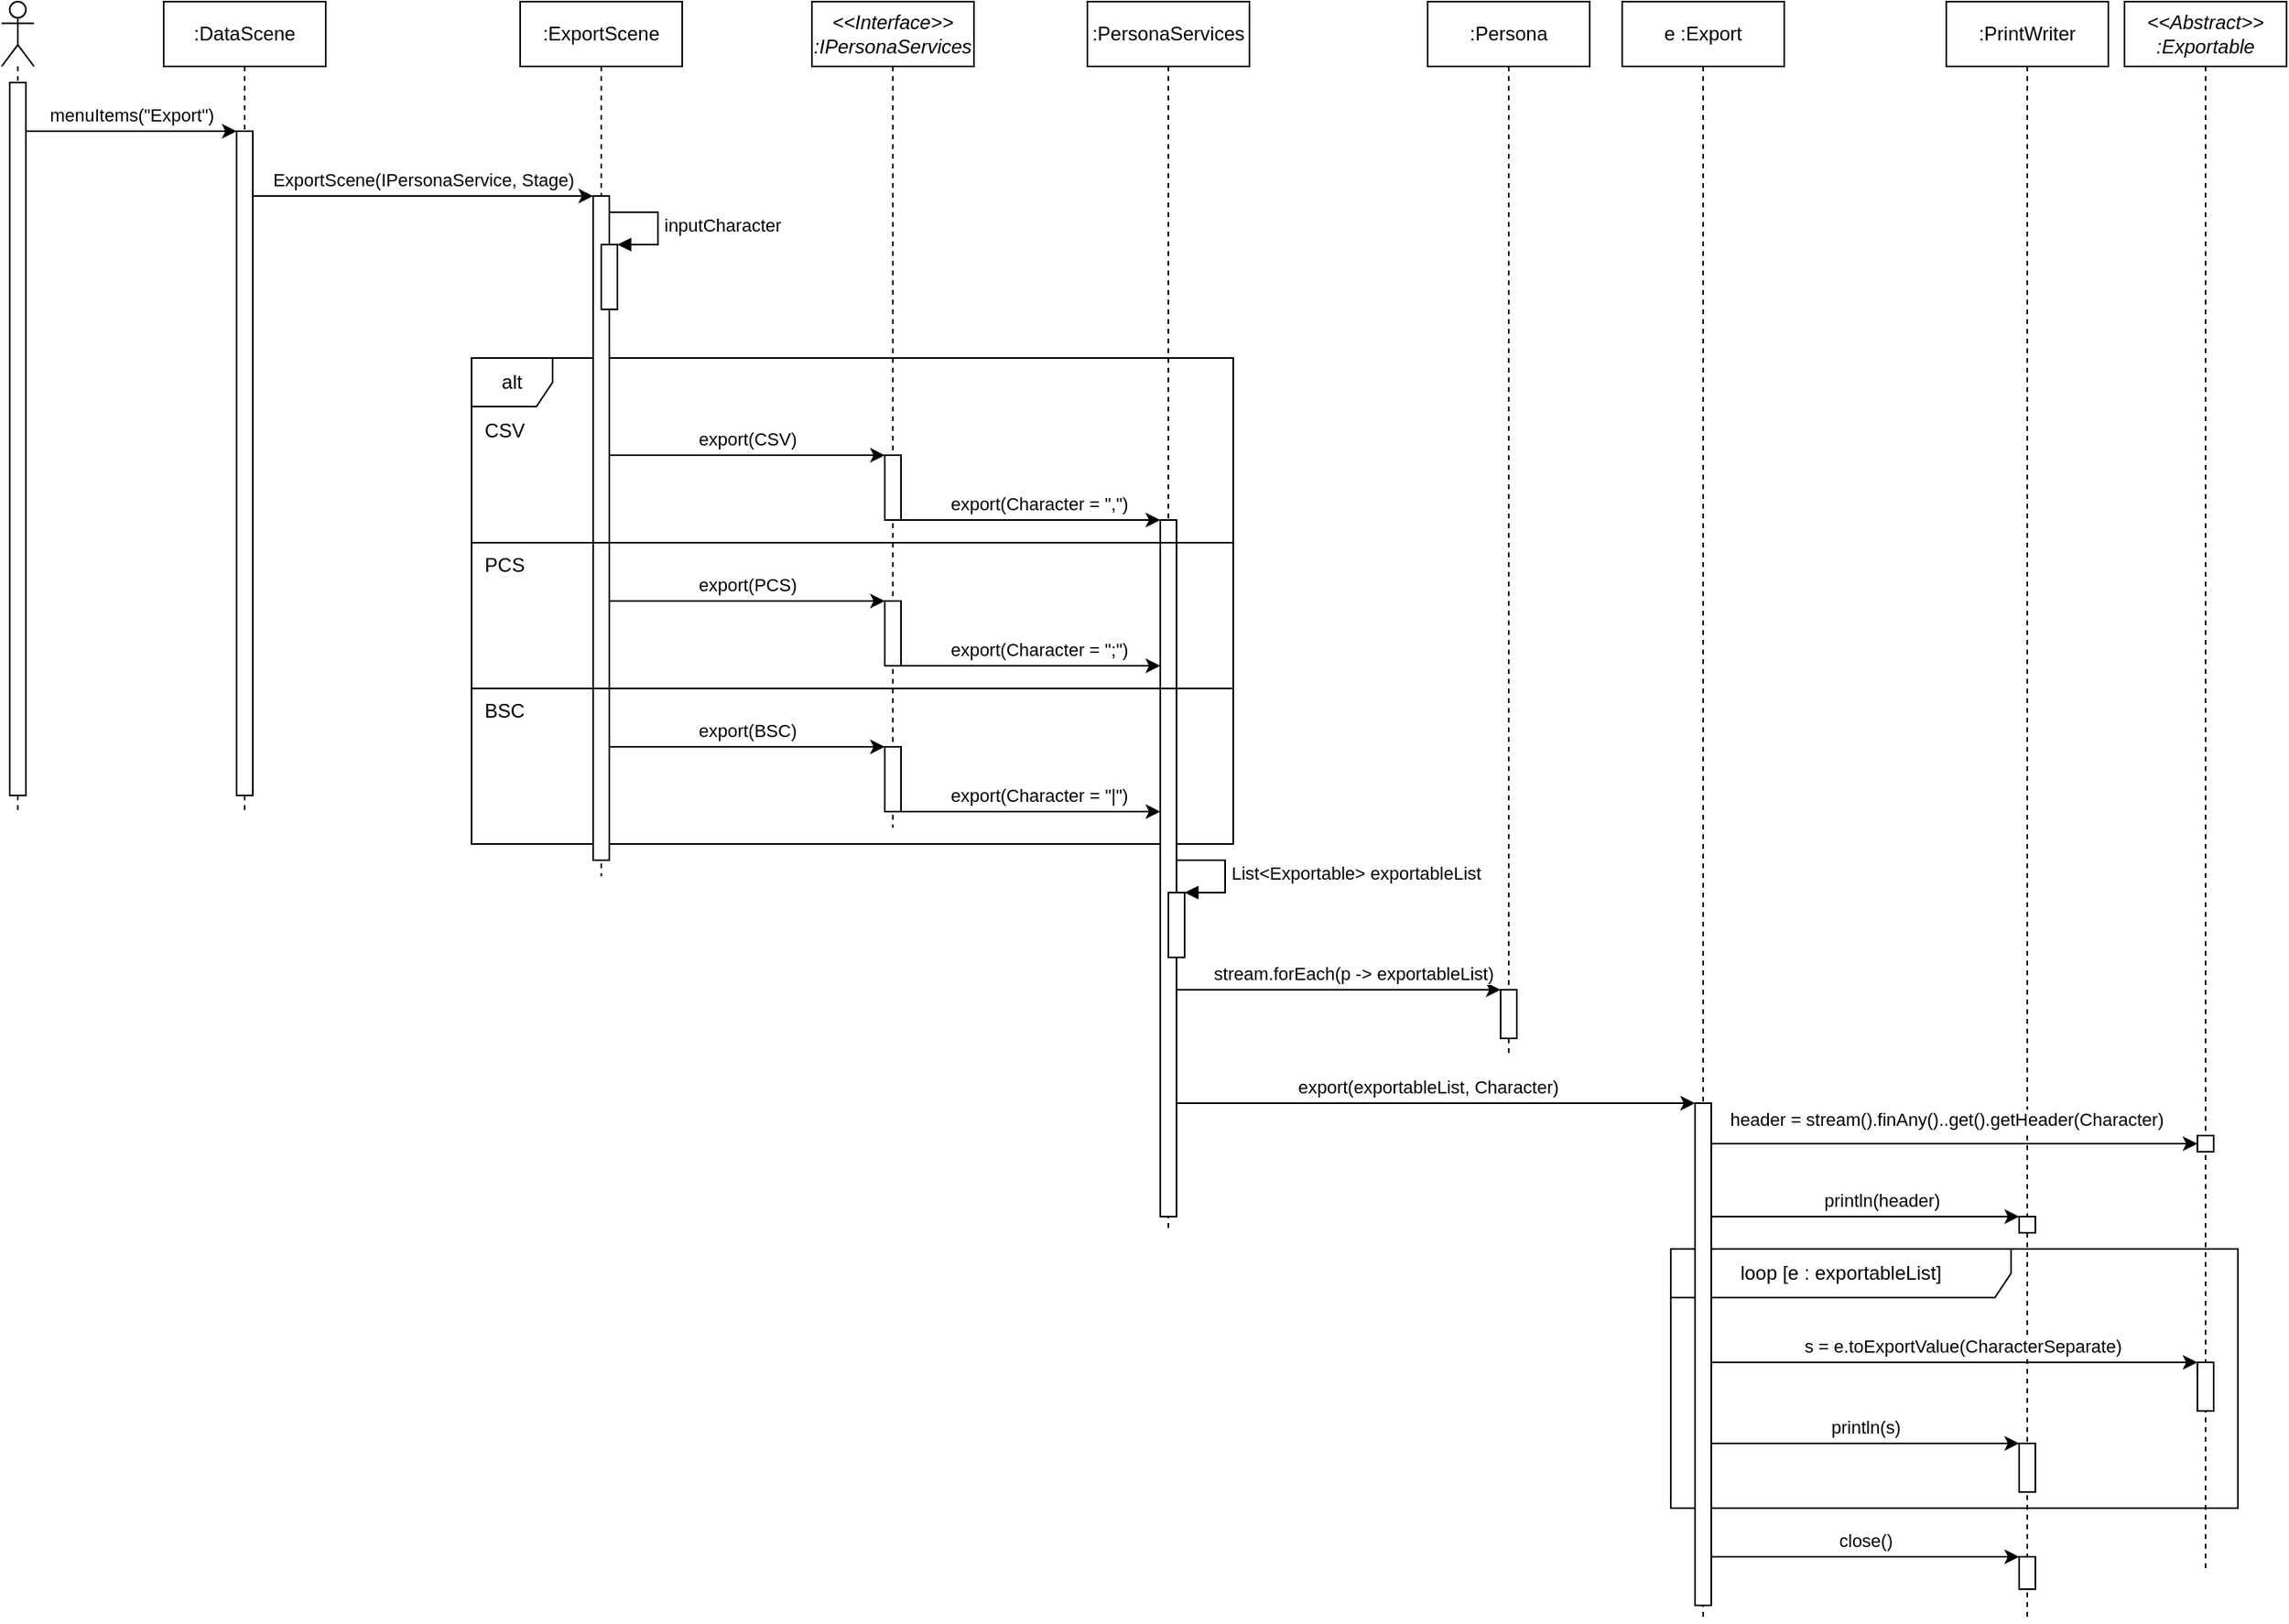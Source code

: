 <mxfile version="14.6.13" type="device"><diagram id="Vp9gOyRrkEOaYPlhTM-0" name="Página-1"><mxGraphModel dx="1422" dy="822" grid="1" gridSize="10" guides="1" tooltips="1" connect="1" arrows="1" fold="1" page="1" pageScale="1" pageWidth="827" pageHeight="1169" math="0" shadow="0"><root><mxCell id="0"/><mxCell id="1" parent="0"/><mxCell id="IjkdCvGmKSTlPHdBL39w-69" value="loop [e : exportableList]" style="shape=umlFrame;whiteSpace=wrap;html=1;width=210;height=30;" vertex="1" parent="1"><mxGeometry x="1080" y="810" width="350" height="160" as="geometry"/></mxCell><mxCell id="IjkdCvGmKSTlPHdBL39w-33" value="alt" style="shape=umlFrame;whiteSpace=wrap;html=1;width=50;height=30;" vertex="1" parent="1"><mxGeometry x="340" y="260" width="470" height="300" as="geometry"/></mxCell><mxCell id="IjkdCvGmKSTlPHdBL39w-2" value="" style="shape=umlLifeline;participant=umlActor;perimeter=lifelinePerimeter;whiteSpace=wrap;html=1;container=1;collapsible=0;recursiveResize=0;verticalAlign=top;spacingTop=36;outlineConnect=0;" vertex="1" parent="1"><mxGeometry x="50" y="40" width="20" height="500" as="geometry"/></mxCell><mxCell id="IjkdCvGmKSTlPHdBL39w-3" value="" style="html=1;points=[];perimeter=orthogonalPerimeter;" vertex="1" parent="IjkdCvGmKSTlPHdBL39w-2"><mxGeometry x="5" y="50" width="10" height="440" as="geometry"/></mxCell><mxCell id="IjkdCvGmKSTlPHdBL39w-4" value=":DataScene" style="shape=umlLifeline;perimeter=lifelinePerimeter;whiteSpace=wrap;html=1;container=1;collapsible=0;recursiveResize=0;outlineConnect=0;" vertex="1" parent="1"><mxGeometry x="150" y="40" width="100" height="500" as="geometry"/></mxCell><mxCell id="IjkdCvGmKSTlPHdBL39w-5" value="" style="html=1;points=[];perimeter=orthogonalPerimeter;" vertex="1" parent="IjkdCvGmKSTlPHdBL39w-4"><mxGeometry x="45" y="80" width="10" height="410" as="geometry"/></mxCell><mxCell id="IjkdCvGmKSTlPHdBL39w-6" value="menuItems(&quot;Export&quot;)" style="edgeStyle=orthogonalEdgeStyle;rounded=0;orthogonalLoop=1;jettySize=auto;html=1;" edge="1" parent="1" source="IjkdCvGmKSTlPHdBL39w-3" target="IjkdCvGmKSTlPHdBL39w-5"><mxGeometry y="10" relative="1" as="geometry"><Array as="points"><mxPoint x="140" y="120"/><mxPoint x="140" y="120"/></Array><mxPoint as="offset"/></mxGeometry></mxCell><mxCell id="IjkdCvGmKSTlPHdBL39w-7" value=":ExportScene" style="shape=umlLifeline;perimeter=lifelinePerimeter;whiteSpace=wrap;html=1;container=1;collapsible=0;recursiveResize=0;outlineConnect=0;" vertex="1" parent="1"><mxGeometry x="370" y="40" width="100" height="540" as="geometry"/></mxCell><mxCell id="IjkdCvGmKSTlPHdBL39w-8" value="" style="html=1;points=[];perimeter=orthogonalPerimeter;" vertex="1" parent="IjkdCvGmKSTlPHdBL39w-7"><mxGeometry x="45" y="120" width="10" height="410" as="geometry"/></mxCell><mxCell id="IjkdCvGmKSTlPHdBL39w-14" value="" style="html=1;points=[];perimeter=orthogonalPerimeter;" vertex="1" parent="IjkdCvGmKSTlPHdBL39w-7"><mxGeometry x="50" y="150" width="10" height="40" as="geometry"/></mxCell><mxCell id="IjkdCvGmKSTlPHdBL39w-15" value="inputCharacter" style="edgeStyle=orthogonalEdgeStyle;html=1;align=left;spacingLeft=2;endArrow=block;rounded=0;entryX=1;entryY=0;" edge="1" target="IjkdCvGmKSTlPHdBL39w-14" parent="IjkdCvGmKSTlPHdBL39w-7"><mxGeometry relative="1" as="geometry"><mxPoint x="55" y="130" as="sourcePoint"/><Array as="points"><mxPoint x="85" y="130"/></Array></mxGeometry></mxCell><mxCell id="IjkdCvGmKSTlPHdBL39w-9" value="ExportScene(IPersonaService, Stage)" style="edgeStyle=orthogonalEdgeStyle;rounded=0;orthogonalLoop=1;jettySize=auto;html=1;" edge="1" parent="1" source="IjkdCvGmKSTlPHdBL39w-5" target="IjkdCvGmKSTlPHdBL39w-8"><mxGeometry y="10" relative="1" as="geometry"><Array as="points"><mxPoint x="280" y="160"/><mxPoint x="280" y="160"/></Array><mxPoint as="offset"/></mxGeometry></mxCell><mxCell id="IjkdCvGmKSTlPHdBL39w-34" value="&amp;lt;&amp;lt;Interface&amp;gt;&amp;gt;&lt;br&gt;:IPersonaServices" style="shape=umlLifeline;perimeter=lifelinePerimeter;whiteSpace=wrap;html=1;container=1;collapsible=0;recursiveResize=0;outlineConnect=0;fontStyle=2" vertex="1" parent="1"><mxGeometry x="550" y="40" width="100" height="510" as="geometry"/></mxCell><mxCell id="IjkdCvGmKSTlPHdBL39w-35" value="" style="html=1;points=[];perimeter=orthogonalPerimeter;" vertex="1" parent="IjkdCvGmKSTlPHdBL39w-34"><mxGeometry x="45" y="280" width="10" height="40" as="geometry"/></mxCell><mxCell id="IjkdCvGmKSTlPHdBL39w-46" value="" style="html=1;points=[];perimeter=orthogonalPerimeter;" vertex="1" parent="IjkdCvGmKSTlPHdBL39w-34"><mxGeometry x="45" y="370" width="10" height="40" as="geometry"/></mxCell><mxCell id="IjkdCvGmKSTlPHdBL39w-36" value="export(CSV)" style="edgeStyle=orthogonalEdgeStyle;rounded=0;orthogonalLoop=1;jettySize=auto;html=1;" edge="1" parent="1" source="IjkdCvGmKSTlPHdBL39w-8" target="IjkdCvGmKSTlPHdBL39w-35"><mxGeometry y="10" relative="1" as="geometry"><Array as="points"><mxPoint x="520" y="320"/><mxPoint x="520" y="320"/></Array><mxPoint as="offset"/></mxGeometry></mxCell><mxCell id="IjkdCvGmKSTlPHdBL39w-37" value="CSV" style="text;html=1;align=center;verticalAlign=middle;resizable=0;points=[];autosize=1;strokeColor=none;" vertex="1" parent="1"><mxGeometry x="340" y="295" width="40" height="20" as="geometry"/></mxCell><mxCell id="IjkdCvGmKSTlPHdBL39w-38" value=":PersonaServices" style="shape=umlLifeline;perimeter=lifelinePerimeter;whiteSpace=wrap;html=1;container=1;collapsible=0;recursiveResize=0;outlineConnect=0;" vertex="1" parent="1"><mxGeometry x="720" y="40" width="100" height="760" as="geometry"/></mxCell><mxCell id="IjkdCvGmKSTlPHdBL39w-39" value="" style="html=1;points=[];perimeter=orthogonalPerimeter;" vertex="1" parent="IjkdCvGmKSTlPHdBL39w-38"><mxGeometry x="45" y="320" width="10" height="430" as="geometry"/></mxCell><mxCell id="IjkdCvGmKSTlPHdBL39w-60" value="" style="html=1;points=[];perimeter=orthogonalPerimeter;" vertex="1" parent="IjkdCvGmKSTlPHdBL39w-38"><mxGeometry x="50" y="550" width="10" height="40" as="geometry"/></mxCell><mxCell id="IjkdCvGmKSTlPHdBL39w-61" value="List&amp;lt;Exportable&amp;gt; exportableList" style="edgeStyle=orthogonalEdgeStyle;html=1;align=left;spacingLeft=2;endArrow=block;rounded=0;entryX=1;entryY=0;" edge="1" target="IjkdCvGmKSTlPHdBL39w-60" parent="IjkdCvGmKSTlPHdBL39w-38"><mxGeometry relative="1" as="geometry"><mxPoint x="55" y="530" as="sourcePoint"/><Array as="points"><mxPoint x="85" y="530"/></Array></mxGeometry></mxCell><mxCell id="IjkdCvGmKSTlPHdBL39w-40" value="export(Character = &quot;,&quot;)" style="edgeStyle=orthogonalEdgeStyle;rounded=0;orthogonalLoop=1;jettySize=auto;html=1;" edge="1" parent="1" source="IjkdCvGmKSTlPHdBL39w-35" target="IjkdCvGmKSTlPHdBL39w-39"><mxGeometry x="0.062" y="10" relative="1" as="geometry"><Array as="points"><mxPoint x="670" y="360"/><mxPoint x="670" y="360"/></Array><mxPoint as="offset"/></mxGeometry></mxCell><mxCell id="IjkdCvGmKSTlPHdBL39w-44" value="" style="line;strokeWidth=1;fillColor=none;align=left;verticalAlign=middle;spacingTop=-1;spacingLeft=3;spacingRight=3;rotatable=0;labelPosition=right;points=[];portConstraint=eastwest;" vertex="1" parent="1"><mxGeometry x="340" y="370" width="470" height="8" as="geometry"/></mxCell><mxCell id="IjkdCvGmKSTlPHdBL39w-45" value="PCS" style="text;html=1;align=center;verticalAlign=middle;resizable=0;points=[];autosize=1;strokeColor=none;" vertex="1" parent="1"><mxGeometry x="340" y="378" width="40" height="20" as="geometry"/></mxCell><mxCell id="IjkdCvGmKSTlPHdBL39w-47" value="export(PCS)" style="edgeStyle=orthogonalEdgeStyle;rounded=0;orthogonalLoop=1;jettySize=auto;html=1;" edge="1" parent="1" source="IjkdCvGmKSTlPHdBL39w-8" target="IjkdCvGmKSTlPHdBL39w-46"><mxGeometry y="10" relative="1" as="geometry"><Array as="points"><mxPoint x="510" y="410"/><mxPoint x="510" y="410"/></Array><mxPoint as="offset"/></mxGeometry></mxCell><mxCell id="IjkdCvGmKSTlPHdBL39w-48" value="" style="line;strokeWidth=1;fillColor=none;align=left;verticalAlign=middle;spacingTop=-1;spacingLeft=3;spacingRight=3;rotatable=0;labelPosition=right;points=[];portConstraint=eastwest;" vertex="1" parent="1"><mxGeometry x="340" y="460" width="470" height="8" as="geometry"/></mxCell><mxCell id="IjkdCvGmKSTlPHdBL39w-49" value="export(Character = &quot;;&quot;)" style="edgeStyle=orthogonalEdgeStyle;rounded=0;orthogonalLoop=1;jettySize=auto;html=1;" edge="1" parent="1" source="IjkdCvGmKSTlPHdBL39w-46" target="IjkdCvGmKSTlPHdBL39w-39"><mxGeometry x="0.062" y="10" relative="1" as="geometry"><Array as="points"><mxPoint x="650" y="450"/><mxPoint x="650" y="450"/></Array><mxPoint as="offset"/></mxGeometry></mxCell><mxCell id="IjkdCvGmKSTlPHdBL39w-50" value="BSC" style="text;html=1;align=center;verticalAlign=middle;resizable=0;points=[];autosize=1;strokeColor=none;" vertex="1" parent="1"><mxGeometry x="340" y="468" width="40" height="20" as="geometry"/></mxCell><mxCell id="IjkdCvGmKSTlPHdBL39w-54" value="export(Character = &quot;|&quot;)" style="edgeStyle=orthogonalEdgeStyle;rounded=0;orthogonalLoop=1;jettySize=auto;html=1;" edge="1" parent="1" source="IjkdCvGmKSTlPHdBL39w-52" target="IjkdCvGmKSTlPHdBL39w-39"><mxGeometry x="0.062" y="10" relative="1" as="geometry"><Array as="points"><mxPoint x="690" y="540"/><mxPoint x="690" y="540"/></Array><mxPoint as="offset"/></mxGeometry></mxCell><mxCell id="IjkdCvGmKSTlPHdBL39w-52" value="" style="html=1;points=[];perimeter=orthogonalPerimeter;" vertex="1" parent="1"><mxGeometry x="595" y="500" width="10" height="40" as="geometry"/></mxCell><mxCell id="IjkdCvGmKSTlPHdBL39w-53" value="export(BSC)" style="edgeStyle=orthogonalEdgeStyle;rounded=0;orthogonalLoop=1;jettySize=auto;html=1;" edge="1" parent="1" source="IjkdCvGmKSTlPHdBL39w-8" target="IjkdCvGmKSTlPHdBL39w-52"><mxGeometry y="10" relative="1" as="geometry"><Array as="points"><mxPoint x="570" y="500"/><mxPoint x="570" y="500"/></Array><mxPoint as="offset"/></mxGeometry></mxCell><mxCell id="IjkdCvGmKSTlPHdBL39w-57" value=":Persona" style="shape=umlLifeline;perimeter=lifelinePerimeter;whiteSpace=wrap;html=1;container=1;collapsible=0;recursiveResize=0;outlineConnect=0;" vertex="1" parent="1"><mxGeometry x="930" y="40" width="100" height="650" as="geometry"/></mxCell><mxCell id="IjkdCvGmKSTlPHdBL39w-58" value="" style="html=1;points=[];perimeter=orthogonalPerimeter;" vertex="1" parent="IjkdCvGmKSTlPHdBL39w-57"><mxGeometry x="45" y="610" width="10" height="30" as="geometry"/></mxCell><mxCell id="IjkdCvGmKSTlPHdBL39w-59" value="stream.forEach(p -&amp;gt; exportableList)" style="edgeStyle=orthogonalEdgeStyle;rounded=0;orthogonalLoop=1;jettySize=auto;html=1;" edge="1" parent="1" source="IjkdCvGmKSTlPHdBL39w-39" target="IjkdCvGmKSTlPHdBL39w-58"><mxGeometry x="0.083" y="10" relative="1" as="geometry"><Array as="points"><mxPoint x="840" y="650"/><mxPoint x="840" y="650"/></Array><mxPoint as="offset"/></mxGeometry></mxCell><mxCell id="IjkdCvGmKSTlPHdBL39w-62" value="e :Export" style="shape=umlLifeline;perimeter=lifelinePerimeter;whiteSpace=wrap;html=1;container=1;collapsible=0;recursiveResize=0;outlineConnect=0;" vertex="1" parent="1"><mxGeometry x="1050" y="40" width="100" height="1000" as="geometry"/></mxCell><mxCell id="IjkdCvGmKSTlPHdBL39w-63" value="" style="html=1;points=[];perimeter=orthogonalPerimeter;" vertex="1" parent="IjkdCvGmKSTlPHdBL39w-62"><mxGeometry x="45" y="680" width="10" height="310" as="geometry"/></mxCell><mxCell id="IjkdCvGmKSTlPHdBL39w-65" value="export(exportableList, Character)" style="edgeStyle=orthogonalEdgeStyle;rounded=0;orthogonalLoop=1;jettySize=auto;html=1;" edge="1" parent="1" source="IjkdCvGmKSTlPHdBL39w-39" target="IjkdCvGmKSTlPHdBL39w-63"><mxGeometry x="-0.031" y="10" relative="1" as="geometry"><Array as="points"><mxPoint x="940" y="720"/><mxPoint x="940" y="720"/></Array><mxPoint as="offset"/></mxGeometry></mxCell><mxCell id="IjkdCvGmKSTlPHdBL39w-66" value=":PrintWriter" style="shape=umlLifeline;perimeter=lifelinePerimeter;whiteSpace=wrap;html=1;container=1;collapsible=0;recursiveResize=0;outlineConnect=0;" vertex="1" parent="1"><mxGeometry x="1250" y="40" width="100" height="1000" as="geometry"/></mxCell><mxCell id="IjkdCvGmKSTlPHdBL39w-67" value="" style="html=1;points=[];perimeter=orthogonalPerimeter;" vertex="1" parent="IjkdCvGmKSTlPHdBL39w-66"><mxGeometry x="45" y="750" width="10" height="10" as="geometry"/></mxCell><mxCell id="IjkdCvGmKSTlPHdBL39w-70" value="" style="html=1;points=[];perimeter=orthogonalPerimeter;" vertex="1" parent="IjkdCvGmKSTlPHdBL39w-66"><mxGeometry x="45" y="890" width="10" height="30" as="geometry"/></mxCell><mxCell id="IjkdCvGmKSTlPHdBL39w-77" value="" style="html=1;points=[];perimeter=orthogonalPerimeter;" vertex="1" parent="IjkdCvGmKSTlPHdBL39w-66"><mxGeometry x="45" y="960" width="10" height="20" as="geometry"/></mxCell><mxCell id="IjkdCvGmKSTlPHdBL39w-68" value="println(header)" style="edgeStyle=orthogonalEdgeStyle;rounded=0;orthogonalLoop=1;jettySize=auto;html=1;" edge="1" parent="1" source="IjkdCvGmKSTlPHdBL39w-63" target="IjkdCvGmKSTlPHdBL39w-67"><mxGeometry x="0.1" y="10" relative="1" as="geometry"><Array as="points"><mxPoint x="1200" y="790"/><mxPoint x="1200" y="790"/></Array><mxPoint as="offset"/></mxGeometry></mxCell><mxCell id="IjkdCvGmKSTlPHdBL39w-71" value="println(s)" style="edgeStyle=orthogonalEdgeStyle;rounded=0;orthogonalLoop=1;jettySize=auto;html=1;" edge="1" parent="1" source="IjkdCvGmKSTlPHdBL39w-63" target="IjkdCvGmKSTlPHdBL39w-70"><mxGeometry y="10" relative="1" as="geometry"><Array as="points"><mxPoint x="1270" y="930"/><mxPoint x="1270" y="930"/></Array><mxPoint as="offset"/></mxGeometry></mxCell><mxCell id="IjkdCvGmKSTlPHdBL39w-72" value="&amp;lt;&amp;lt;Abstract&amp;gt;&amp;gt;&lt;br&gt;:Exportable" style="shape=umlLifeline;perimeter=lifelinePerimeter;whiteSpace=wrap;html=1;container=1;collapsible=0;recursiveResize=0;outlineConnect=0;fontStyle=2" vertex="1" parent="1"><mxGeometry x="1360" y="40" width="100" height="970" as="geometry"/></mxCell><mxCell id="IjkdCvGmKSTlPHdBL39w-73" value="" style="html=1;points=[];perimeter=orthogonalPerimeter;" vertex="1" parent="IjkdCvGmKSTlPHdBL39w-72"><mxGeometry x="45" y="700" width="10" height="10" as="geometry"/></mxCell><mxCell id="IjkdCvGmKSTlPHdBL39w-75" value="" style="html=1;points=[];perimeter=orthogonalPerimeter;" vertex="1" parent="IjkdCvGmKSTlPHdBL39w-72"><mxGeometry x="45" y="840" width="10" height="30" as="geometry"/></mxCell><mxCell id="IjkdCvGmKSTlPHdBL39w-74" value="header = stream().finAny()..get().getHeader(Character)" style="edgeStyle=orthogonalEdgeStyle;rounded=0;orthogonalLoop=1;jettySize=auto;html=1;" edge="1" parent="1" source="IjkdCvGmKSTlPHdBL39w-63" target="IjkdCvGmKSTlPHdBL39w-73"><mxGeometry x="-0.033" y="15" relative="1" as="geometry"><Array as="points"><mxPoint x="1180" y="745"/><mxPoint x="1180" y="745"/></Array><mxPoint as="offset"/></mxGeometry></mxCell><mxCell id="IjkdCvGmKSTlPHdBL39w-76" value="s = e.toExportValue(CharacterSeparate)" style="edgeStyle=orthogonalEdgeStyle;rounded=0;orthogonalLoop=1;jettySize=auto;html=1;" edge="1" parent="1" source="IjkdCvGmKSTlPHdBL39w-63" target="IjkdCvGmKSTlPHdBL39w-75"><mxGeometry x="0.033" y="10" relative="1" as="geometry"><Array as="points"><mxPoint x="1250" y="880"/><mxPoint x="1250" y="880"/></Array><mxPoint as="offset"/></mxGeometry></mxCell><mxCell id="IjkdCvGmKSTlPHdBL39w-78" value="close()" style="edgeStyle=orthogonalEdgeStyle;rounded=0;orthogonalLoop=1;jettySize=auto;html=1;" edge="1" parent="1" source="IjkdCvGmKSTlPHdBL39w-63" target="IjkdCvGmKSTlPHdBL39w-77"><mxGeometry y="10" relative="1" as="geometry"><Array as="points"><mxPoint x="1200" y="1000"/><mxPoint x="1200" y="1000"/></Array><mxPoint as="offset"/></mxGeometry></mxCell></root></mxGraphModel></diagram></mxfile>